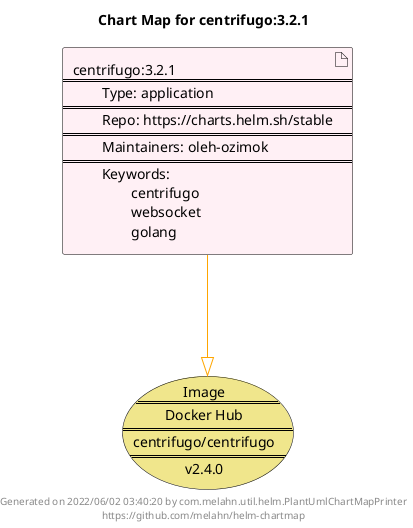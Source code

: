@startuml
skinparam linetype ortho
skinparam backgroundColor white
skinparam usecaseBorderColor black
skinparam usecaseArrowColor LightSlateGray
skinparam artifactBorderColor black
skinparam artifactArrowColor LightSlateGray

title Chart Map for centrifugo:3.2.1

'There is one referenced Helm Chart
artifact "centrifugo:3.2.1\n====\n\tType: application\n====\n\tRepo: https://charts.helm.sh/stable\n====\n\tMaintainers: oleh-ozimok\n====\n\tKeywords: \n\t\tcentrifugo\n\t\twebsocket\n\t\tgolang" as centrifugo_3_2_1 #LavenderBlush

'There is one referenced Docker Image
usecase "Image\n====\nDocker Hub\n====\ncentrifugo/centrifugo\n====\nv2.4.0" as centrifugo_centrifugo_v2_4_0 #Khaki

'Chart Dependencies
centrifugo_3_2_1--[#orange]-|>centrifugo_centrifugo_v2_4_0

center footer Generated on 2022/06/02 03:40:20 by com.melahn.util.helm.PlantUmlChartMapPrinter\nhttps://github.com/melahn/helm-chartmap
@enduml
